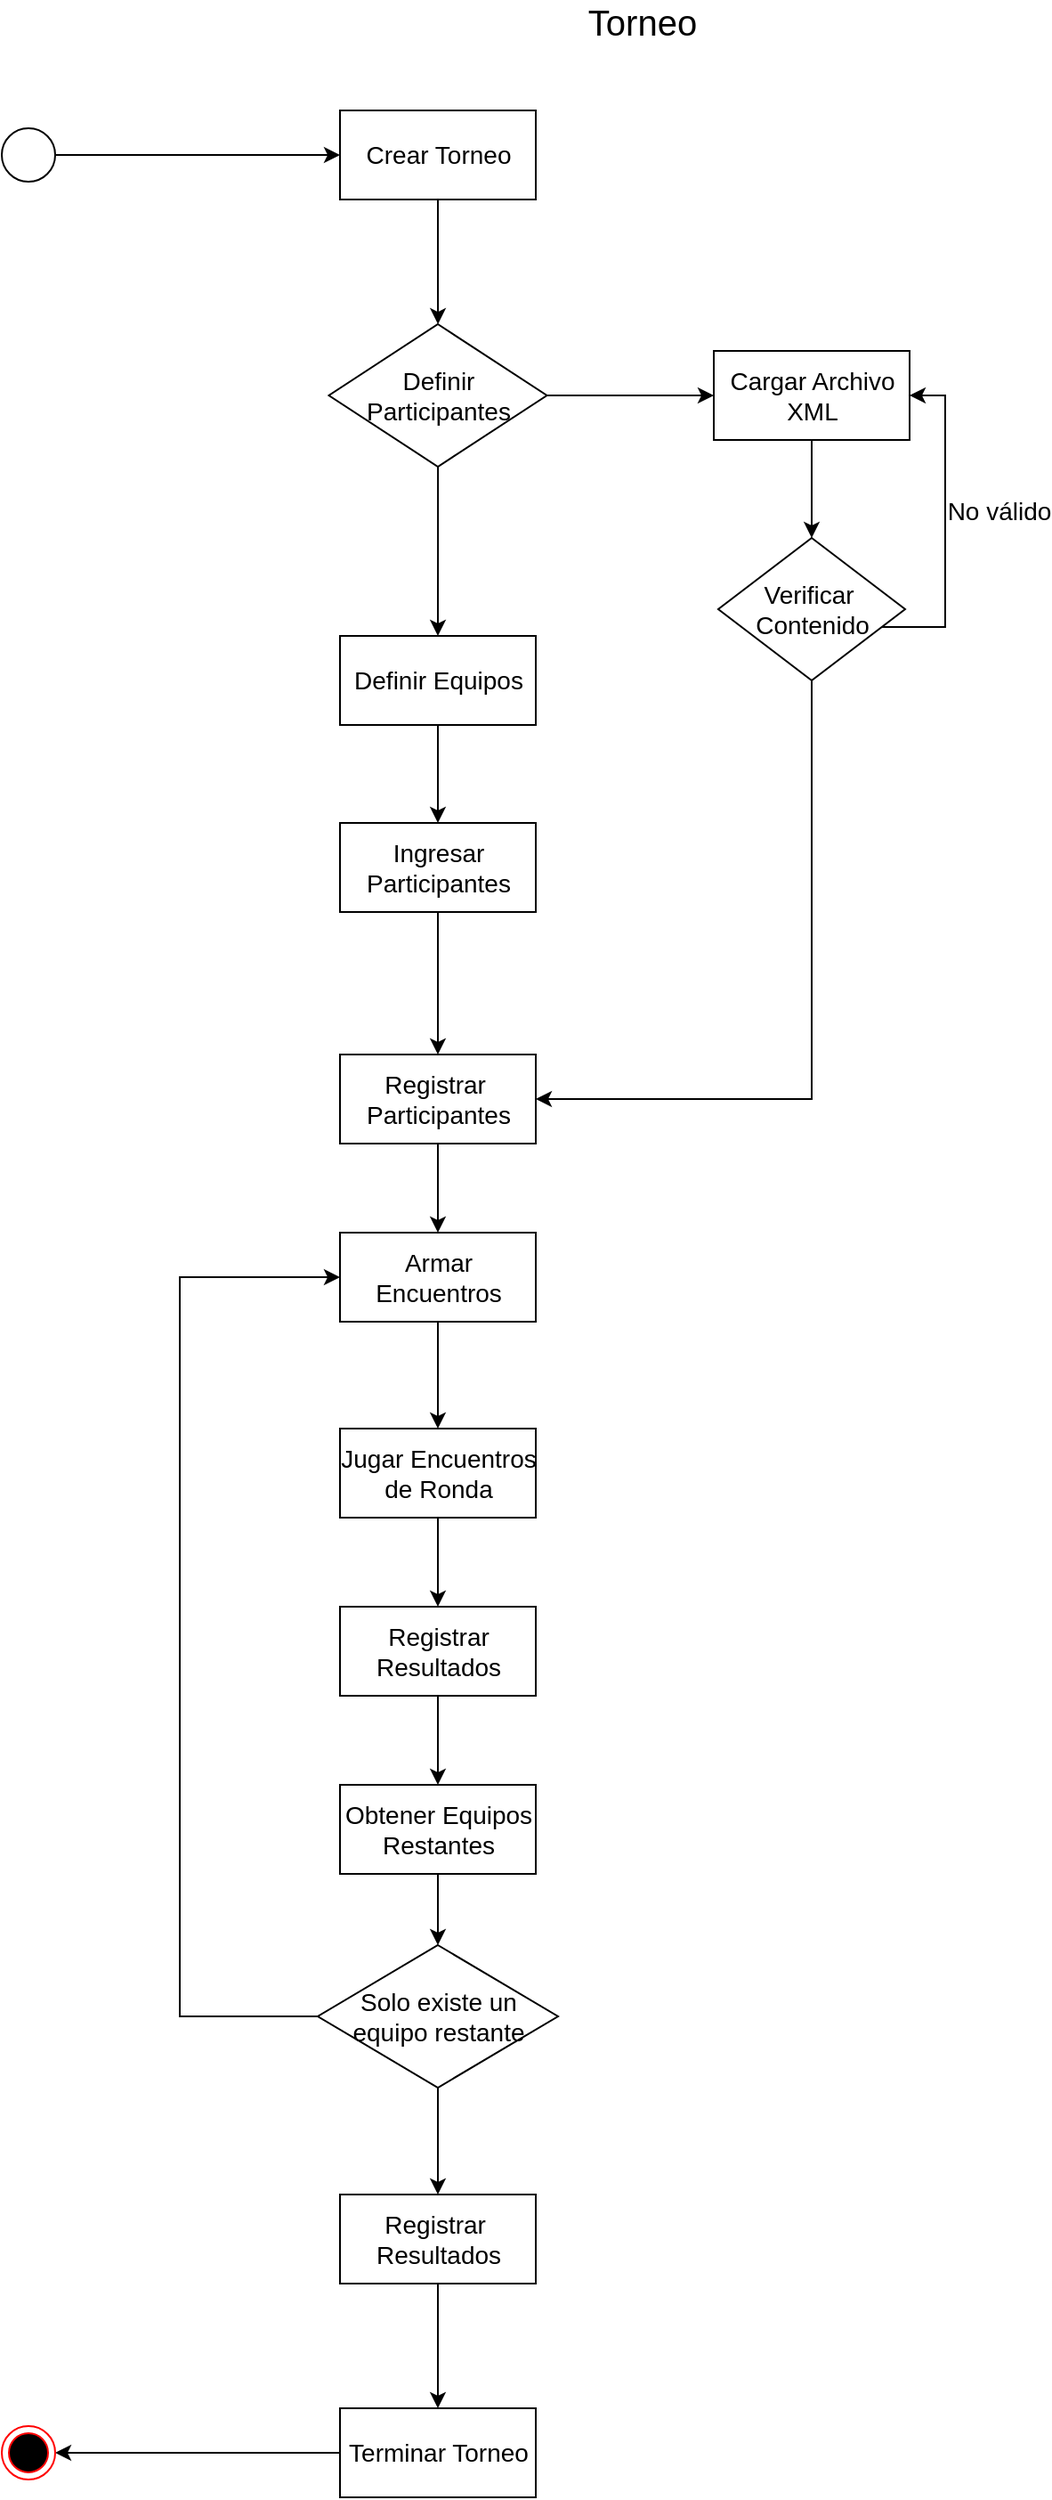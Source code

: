 <mxfile version="13.7.9" type="device"><diagram id="o_VyVwXrV89pJS5bafN9" name="Página-1"><mxGraphModel dx="1463" dy="1696" grid="1" gridSize="10" guides="1" tooltips="1" connect="1" arrows="1" fold="1" page="1" pageScale="1" pageWidth="1100" pageHeight="850" math="0" shadow="0"><root><mxCell id="0"/><mxCell id="1" parent="0"/><mxCell id="pNCXHVU8SAIzjhioxaKH-20" style="edgeStyle=orthogonalEdgeStyle;rounded=0;orthogonalLoop=1;jettySize=auto;html=1;fontSize=14;" edge="1" parent="1" source="pNCXHVU8SAIzjhioxaKH-1" target="pNCXHVU8SAIzjhioxaKH-2"><mxGeometry relative="1" as="geometry"/></mxCell><mxCell id="pNCXHVU8SAIzjhioxaKH-1" value="" style="ellipse;whiteSpace=wrap;html=1;aspect=fixed;" vertex="1" parent="1"><mxGeometry x="270" y="20" width="30" height="30" as="geometry"/></mxCell><mxCell id="pNCXHVU8SAIzjhioxaKH-22" style="edgeStyle=orthogonalEdgeStyle;rounded=0;orthogonalLoop=1;jettySize=auto;html=1;fontSize=14;" edge="1" parent="1" source="pNCXHVU8SAIzjhioxaKH-2" target="pNCXHVU8SAIzjhioxaKH-5"><mxGeometry relative="1" as="geometry"/></mxCell><mxCell id="pNCXHVU8SAIzjhioxaKH-2" value="Crear Torneo" style="html=1;fontSize=14;" vertex="1" parent="1"><mxGeometry x="460" y="10" width="110" height="50" as="geometry"/></mxCell><mxCell id="pNCXHVU8SAIzjhioxaKH-25" style="edgeStyle=orthogonalEdgeStyle;rounded=0;orthogonalLoop=1;jettySize=auto;html=1;fontSize=14;" edge="1" parent="1" source="pNCXHVU8SAIzjhioxaKH-3" target="pNCXHVU8SAIzjhioxaKH-4"><mxGeometry relative="1" as="geometry"/></mxCell><mxCell id="pNCXHVU8SAIzjhioxaKH-3" value="Definir Equipos" style="html=1;fontSize=14;" vertex="1" parent="1"><mxGeometry x="460" y="305" width="110" height="50" as="geometry"/></mxCell><mxCell id="pNCXHVU8SAIzjhioxaKH-26" style="edgeStyle=orthogonalEdgeStyle;rounded=0;orthogonalLoop=1;jettySize=auto;html=1;fontSize=14;" edge="1" parent="1" source="pNCXHVU8SAIzjhioxaKH-4" target="pNCXHVU8SAIzjhioxaKH-37"><mxGeometry relative="1" as="geometry"/></mxCell><mxCell id="pNCXHVU8SAIzjhioxaKH-4" value="Ingresar &lt;br style=&quot;font-size: 14px;&quot;&gt;Participantes" style="html=1;fontSize=14;" vertex="1" parent="1"><mxGeometry x="460" y="410" width="110" height="50" as="geometry"/></mxCell><mxCell id="pNCXHVU8SAIzjhioxaKH-23" style="edgeStyle=orthogonalEdgeStyle;rounded=0;orthogonalLoop=1;jettySize=auto;html=1;fontSize=14;" edge="1" parent="1" source="pNCXHVU8SAIzjhioxaKH-5" target="pNCXHVU8SAIzjhioxaKH-8"><mxGeometry relative="1" as="geometry"/></mxCell><mxCell id="pNCXHVU8SAIzjhioxaKH-24" style="edgeStyle=orthogonalEdgeStyle;rounded=0;orthogonalLoop=1;jettySize=auto;html=1;fontSize=14;" edge="1" parent="1" source="pNCXHVU8SAIzjhioxaKH-5" target="pNCXHVU8SAIzjhioxaKH-3"><mxGeometry relative="1" as="geometry"/></mxCell><mxCell id="pNCXHVU8SAIzjhioxaKH-5" value="Definir Participantes" style="rhombus;whiteSpace=wrap;html=1;fontSize=14;" vertex="1" parent="1"><mxGeometry x="453.75" y="130" width="122.5" height="80" as="geometry"/></mxCell><mxCell id="pNCXHVU8SAIzjhioxaKH-7" style="edgeStyle=orthogonalEdgeStyle;rounded=0;orthogonalLoop=1;jettySize=auto;html=1;fontSize=14;" edge="1" parent="1" source="pNCXHVU8SAIzjhioxaKH-8" target="pNCXHVU8SAIzjhioxaKH-10"><mxGeometry relative="1" as="geometry"/></mxCell><mxCell id="pNCXHVU8SAIzjhioxaKH-8" value="Cargar Archivo &lt;br&gt;XML" style="html=1;fontSize=14;" vertex="1" parent="1"><mxGeometry x="670" y="145" width="110" height="50" as="geometry"/></mxCell><mxCell id="pNCXHVU8SAIzjhioxaKH-9" value="No válido" style="edgeStyle=orthogonalEdgeStyle;rounded=0;orthogonalLoop=1;jettySize=auto;html=1;fontSize=14;" edge="1" parent="1" source="pNCXHVU8SAIzjhioxaKH-10" target="pNCXHVU8SAIzjhioxaKH-8"><mxGeometry x="0.084" y="-30" relative="1" as="geometry"><Array as="points"><mxPoint x="800" y="300"/><mxPoint x="800" y="170"/></Array><mxPoint as="offset"/></mxGeometry></mxCell><mxCell id="pNCXHVU8SAIzjhioxaKH-27" style="edgeStyle=orthogonalEdgeStyle;rounded=0;orthogonalLoop=1;jettySize=auto;html=1;fontSize=14;" edge="1" parent="1" source="pNCXHVU8SAIzjhioxaKH-10" target="pNCXHVU8SAIzjhioxaKH-37"><mxGeometry relative="1" as="geometry"><Array as="points"><mxPoint x="725" y="565"/></Array></mxGeometry></mxCell><mxCell id="pNCXHVU8SAIzjhioxaKH-10" value="Verificar&amp;nbsp;&lt;br&gt;Contenido" style="rhombus;whiteSpace=wrap;html=1;fontSize=14;" vertex="1" parent="1"><mxGeometry x="672.5" y="250" width="105" height="80" as="geometry"/></mxCell><mxCell id="pNCXHVU8SAIzjhioxaKH-28" style="edgeStyle=orthogonalEdgeStyle;rounded=0;orthogonalLoop=1;jettySize=auto;html=1;fontSize=14;" edge="1" parent="1" source="pNCXHVU8SAIzjhioxaKH-11" target="pNCXHVU8SAIzjhioxaKH-12"><mxGeometry relative="1" as="geometry"/></mxCell><mxCell id="pNCXHVU8SAIzjhioxaKH-11" value="Armar&lt;br&gt;Encuentros" style="html=1;fontSize=14;" vertex="1" parent="1"><mxGeometry x="460" y="640" width="110" height="50" as="geometry"/></mxCell><mxCell id="pNCXHVU8SAIzjhioxaKH-29" style="edgeStyle=orthogonalEdgeStyle;rounded=0;orthogonalLoop=1;jettySize=auto;html=1;fontSize=14;" edge="1" parent="1" source="pNCXHVU8SAIzjhioxaKH-12" target="pNCXHVU8SAIzjhioxaKH-16"><mxGeometry relative="1" as="geometry"/></mxCell><mxCell id="pNCXHVU8SAIzjhioxaKH-12" value="Jugar Encuentros&lt;br&gt;de Ronda" style="html=1;fontSize=14;" vertex="1" parent="1"><mxGeometry x="460" y="750" width="110" height="50" as="geometry"/></mxCell><mxCell id="pNCXHVU8SAIzjhioxaKH-31" style="edgeStyle=orthogonalEdgeStyle;rounded=0;orthogonalLoop=1;jettySize=auto;html=1;fontSize=14;" edge="1" parent="1" source="pNCXHVU8SAIzjhioxaKH-13" target="pNCXHVU8SAIzjhioxaKH-14"><mxGeometry relative="1" as="geometry"/></mxCell><mxCell id="pNCXHVU8SAIzjhioxaKH-13" value="Obtener Equipos&lt;br&gt;Restantes" style="html=1;fontSize=14;" vertex="1" parent="1"><mxGeometry x="460" y="950" width="110" height="50" as="geometry"/></mxCell><mxCell id="pNCXHVU8SAIzjhioxaKH-32" style="edgeStyle=orthogonalEdgeStyle;rounded=0;orthogonalLoop=1;jettySize=auto;html=1;fontSize=14;" edge="1" parent="1" source="pNCXHVU8SAIzjhioxaKH-14" target="pNCXHVU8SAIzjhioxaKH-17"><mxGeometry relative="1" as="geometry"/></mxCell><mxCell id="pNCXHVU8SAIzjhioxaKH-34" style="edgeStyle=orthogonalEdgeStyle;rounded=0;orthogonalLoop=1;jettySize=auto;html=1;fontSize=14;" edge="1" parent="1" source="pNCXHVU8SAIzjhioxaKH-14" target="pNCXHVU8SAIzjhioxaKH-11"><mxGeometry relative="1" as="geometry"><Array as="points"><mxPoint x="370" y="1080"/><mxPoint x="370" y="665"/></Array></mxGeometry></mxCell><mxCell id="pNCXHVU8SAIzjhioxaKH-14" value="Solo existe un equipo restante" style="rhombus;whiteSpace=wrap;html=1;fontSize=14;" vertex="1" parent="1"><mxGeometry x="447.5" y="1040" width="135" height="80" as="geometry"/></mxCell><mxCell id="pNCXHVU8SAIzjhioxaKH-30" style="edgeStyle=orthogonalEdgeStyle;rounded=0;orthogonalLoop=1;jettySize=auto;html=1;fontSize=14;" edge="1" parent="1" source="pNCXHVU8SAIzjhioxaKH-16" target="pNCXHVU8SAIzjhioxaKH-13"><mxGeometry relative="1" as="geometry"/></mxCell><mxCell id="pNCXHVU8SAIzjhioxaKH-16" value="Registrar &lt;br&gt;Resultados" style="html=1;fontSize=14;" vertex="1" parent="1"><mxGeometry x="460" y="850" width="110" height="50" as="geometry"/></mxCell><mxCell id="pNCXHVU8SAIzjhioxaKH-33" style="edgeStyle=orthogonalEdgeStyle;rounded=0;orthogonalLoop=1;jettySize=auto;html=1;fontSize=14;" edge="1" parent="1" source="pNCXHVU8SAIzjhioxaKH-17" target="pNCXHVU8SAIzjhioxaKH-18"><mxGeometry relative="1" as="geometry"/></mxCell><mxCell id="pNCXHVU8SAIzjhioxaKH-17" value="Registrar&amp;nbsp;&lt;br&gt;Resultados" style="html=1;fontSize=14;" vertex="1" parent="1"><mxGeometry x="460" y="1180" width="110" height="50" as="geometry"/></mxCell><mxCell id="pNCXHVU8SAIzjhioxaKH-36" style="edgeStyle=orthogonalEdgeStyle;rounded=0;orthogonalLoop=1;jettySize=auto;html=1;fontSize=14;" edge="1" parent="1" source="pNCXHVU8SAIzjhioxaKH-18" target="pNCXHVU8SAIzjhioxaKH-19"><mxGeometry relative="1" as="geometry"/></mxCell><mxCell id="pNCXHVU8SAIzjhioxaKH-18" value="Terminar Torneo" style="html=1;fontSize=14;" vertex="1" parent="1"><mxGeometry x="460" y="1300" width="110" height="50" as="geometry"/></mxCell><mxCell id="pNCXHVU8SAIzjhioxaKH-19" value="" style="ellipse;html=1;shape=endState;fillColor=#000000;strokeColor=#ff0000;fontSize=14;" vertex="1" parent="1"><mxGeometry x="270" y="1310" width="30" height="30" as="geometry"/></mxCell><mxCell id="pNCXHVU8SAIzjhioxaKH-38" style="edgeStyle=orthogonalEdgeStyle;rounded=0;orthogonalLoop=1;jettySize=auto;html=1;fontSize=14;" edge="1" parent="1" source="pNCXHVU8SAIzjhioxaKH-37" target="pNCXHVU8SAIzjhioxaKH-11"><mxGeometry relative="1" as="geometry"/></mxCell><mxCell id="pNCXHVU8SAIzjhioxaKH-37" value="Registrar&amp;nbsp;&lt;br&gt;Participantes" style="html=1;fontSize=14;" vertex="1" parent="1"><mxGeometry x="460" y="540" width="110" height="50" as="geometry"/></mxCell><mxCell id="pNCXHVU8SAIzjhioxaKH-39" value="Torneo" style="text;html=1;strokeColor=none;fillColor=none;align=center;verticalAlign=middle;whiteSpace=wrap;rounded=0;fontSize=20;" vertex="1" parent="1"><mxGeometry x="610" y="-50" width="40" height="20" as="geometry"/></mxCell></root></mxGraphModel></diagram></mxfile>